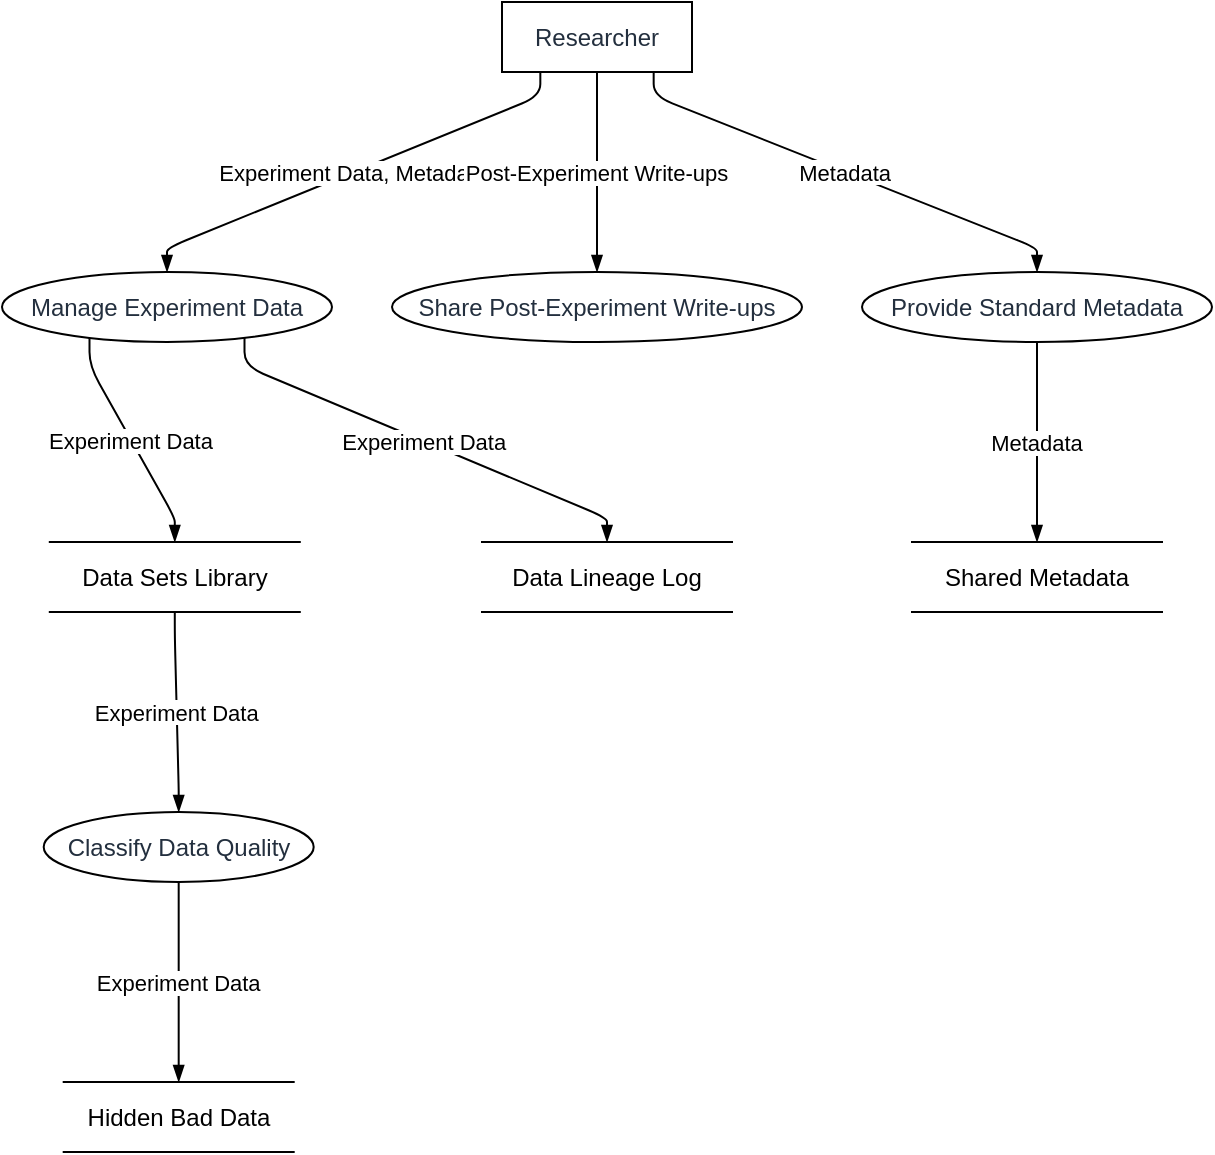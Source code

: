 <mxfile version="23.0.2" type="device">
  <diagram name="Page-1" id="YisX6Mausmjz8xfyg9W5">
    <mxGraphModel dx="794" dy="511" grid="1" gridSize="10" guides="1" tooltips="1" connect="1" arrows="1" fold="1" page="1" pageScale="1" pageWidth="827" pageHeight="1169" math="0" shadow="0">
      <root>
        <mxCell id="0" />
        <mxCell id="1" parent="0" />
        <UserObject label="Researcher" type="externalEntity" source="" flow="" placeholders="1" id="AyUFAJcLyHSMCoa9_1xC-1">
          <mxCell style="shape=rectangle;whiteSpace=wrap;html=1;fillColor=#ffffff;strokeColor=#000000;align=center;verticalAlign=middle;fontColor=#232F3E;" vertex="1" parent="1">
            <mxGeometry x="250" width="95" height="35" as="geometry" />
          </mxCell>
        </UserObject>
        <UserObject label="Manage Experiment Data" type="process" source="1" flow="Experiment Data, Metadata" placeholders="1" id="AyUFAJcLyHSMCoa9_1xC-2">
          <mxCell style="shape=ellipse;perimeter=ellipsePerimeter;whiteSpace=wrap;html=1;fillColor=#ffffff;strokeColor=#000000;align=center;verticalAlign=middle;fontColor=#232F3E;" vertex="1" parent="1">
            <mxGeometry y="135" width="165" height="35" as="geometry" />
          </mxCell>
        </UserObject>
        <UserObject label="Data Sets Library" type="dataStore" source="2" flow="Experiment Data" placeholders="1" id="AyUFAJcLyHSMCoa9_1xC-3">
          <mxCell style="html=1;dashed=0;whiteSpace=wrap;shape=partialRectangle;right=0;left=0;" vertex="1" parent="1">
            <mxGeometry x="23.895" y="270" width="125" height="35" as="geometry" />
          </mxCell>
        </UserObject>
        <UserObject label="Share Post-Experiment Write-ups" type="process" source="1" flow="Post-Experiment Write-ups" placeholders="1" id="AyUFAJcLyHSMCoa9_1xC-4">
          <mxCell style="shape=ellipse;perimeter=ellipsePerimeter;whiteSpace=wrap;html=1;fillColor=#ffffff;strokeColor=#000000;align=center;verticalAlign=middle;fontColor=#232F3E;" vertex="1" parent="1">
            <mxGeometry x="195" y="135" width="205" height="35" as="geometry" />
          </mxCell>
        </UserObject>
        <UserObject label="Data Lineage Log" type="dataStore" source="2" flow="Experiment Data" placeholders="1" id="AyUFAJcLyHSMCoa9_1xC-5">
          <mxCell style="html=1;dashed=0;whiteSpace=wrap;shape=partialRectangle;right=0;left=0;" vertex="1" parent="1">
            <mxGeometry x="240" y="270" width="125" height="35" as="geometry" />
          </mxCell>
        </UserObject>
        <UserObject label="Classify Data Quality" type="process" source="3" flow="Experiment Data" placeholders="1" id="AyUFAJcLyHSMCoa9_1xC-6">
          <mxCell style="shape=ellipse;perimeter=ellipsePerimeter;whiteSpace=wrap;html=1;fillColor=#ffffff;strokeColor=#000000;align=center;verticalAlign=middle;fontColor=#232F3E;" vertex="1" parent="1">
            <mxGeometry x="20.843" y="405" width="135" height="35" as="geometry" />
          </mxCell>
        </UserObject>
        <UserObject label="Hidden Bad Data" type="dataStore" source="6" flow="Experiment Data" placeholders="1" id="AyUFAJcLyHSMCoa9_1xC-7">
          <mxCell style="html=1;dashed=0;whiteSpace=wrap;shape=partialRectangle;right=0;left=0;" vertex="1" parent="1">
            <mxGeometry x="30.843" y="540" width="115" height="35" as="geometry" />
          </mxCell>
        </UserObject>
        <UserObject label="Provide Standard Metadata" type="process" source="1" flow="Metadata" placeholders="1" id="AyUFAJcLyHSMCoa9_1xC-8">
          <mxCell style="shape=ellipse;perimeter=ellipsePerimeter;whiteSpace=wrap;html=1;fillColor=#ffffff;strokeColor=#000000;align=center;verticalAlign=middle;fontColor=#232F3E;" vertex="1" parent="1">
            <mxGeometry x="430" y="135" width="175" height="35" as="geometry" />
          </mxCell>
        </UserObject>
        <UserObject label="Shared Metadata" type="dataStore" source="8" flow="Metadata" placeholders="1" id="AyUFAJcLyHSMCoa9_1xC-9">
          <mxCell style="html=1;dashed=0;whiteSpace=wrap;shape=partialRectangle;right=0;left=0;" vertex="1" parent="1">
            <mxGeometry x="455" y="270" width="125" height="35" as="geometry" />
          </mxCell>
        </UserObject>
        <mxCell id="AyUFAJcLyHSMCoa9_1xC-10" value="Experiment Data, Metadata" style="endArrow=blockThin;endFill=1;fontSize=11;orthogonal=1;noEdgeStyle=1;" edge="1" parent="1" source="AyUFAJcLyHSMCoa9_1xC-1" target="AyUFAJcLyHSMCoa9_1xC-2">
          <mxGeometry relative="1" as="geometry">
            <Array as="points">
              <mxPoint x="269.167" y="47" />
              <mxPoint x="82.5" y="123" />
            </Array>
          </mxGeometry>
        </mxCell>
        <mxCell id="AyUFAJcLyHSMCoa9_1xC-11" value="Experiment Data" style="endArrow=blockThin;endFill=1;fontSize=11;orthogonal=1;noEdgeStyle=1;" edge="1" parent="1" source="AyUFAJcLyHSMCoa9_1xC-2" target="AyUFAJcLyHSMCoa9_1xC-3">
          <mxGeometry relative="1" as="geometry">
            <Array as="points">
              <mxPoint x="43.75" y="182" />
              <mxPoint x="86.395" y="258" />
            </Array>
          </mxGeometry>
        </mxCell>
        <mxCell id="AyUFAJcLyHSMCoa9_1xC-12" value="Post-Experiment Write-ups" style="endArrow=blockThin;endFill=1;fontSize=11;orthogonal=1;noEdgeStyle=1;" edge="1" parent="1" source="AyUFAJcLyHSMCoa9_1xC-1" target="AyUFAJcLyHSMCoa9_1xC-4">
          <mxGeometry relative="1" as="geometry">
            <Array as="points">
              <mxPoint x="297.5" y="49" />
              <mxPoint x="297.5" y="123" />
            </Array>
          </mxGeometry>
        </mxCell>
        <mxCell id="AyUFAJcLyHSMCoa9_1xC-13" value="Experiment Data" style="endArrow=blockThin;endFill=1;fontSize=11;orthogonal=1;noEdgeStyle=1;" edge="1" parent="1" source="AyUFAJcLyHSMCoa9_1xC-2" target="AyUFAJcLyHSMCoa9_1xC-5">
          <mxGeometry relative="1" as="geometry">
            <Array as="points">
              <mxPoint x="121.25" y="182" />
              <mxPoint x="302.5" y="258" />
            </Array>
          </mxGeometry>
        </mxCell>
        <mxCell id="AyUFAJcLyHSMCoa9_1xC-14" value="Experiment Data" style="endArrow=blockThin;endFill=1;fontSize=11;orthogonal=1;noEdgeStyle=1;" edge="1" parent="1" source="AyUFAJcLyHSMCoa9_1xC-3" target="AyUFAJcLyHSMCoa9_1xC-6">
          <mxGeometry relative="1" as="geometry">
            <Array as="points">
              <mxPoint x="86.395" y="317" />
              <mxPoint x="88.343" y="393" />
            </Array>
          </mxGeometry>
        </mxCell>
        <mxCell id="AyUFAJcLyHSMCoa9_1xC-15" value="Experiment Data" style="endArrow=blockThin;endFill=1;fontSize=11;orthogonal=1;noEdgeStyle=1;" edge="1" parent="1" source="AyUFAJcLyHSMCoa9_1xC-6" target="AyUFAJcLyHSMCoa9_1xC-7">
          <mxGeometry relative="1" as="geometry">
            <Array as="points">
              <mxPoint x="88.343" y="452" />
              <mxPoint x="88.343" y="528" />
            </Array>
          </mxGeometry>
        </mxCell>
        <mxCell id="AyUFAJcLyHSMCoa9_1xC-16" value="Metadata" style="endArrow=blockThin;endFill=1;fontSize=11;orthogonal=1;noEdgeStyle=1;" edge="1" parent="1" source="AyUFAJcLyHSMCoa9_1xC-1" target="AyUFAJcLyHSMCoa9_1xC-8">
          <mxGeometry relative="1" as="geometry">
            <Array as="points">
              <mxPoint x="325.833" y="47" />
              <mxPoint x="517.5" y="123" />
            </Array>
          </mxGeometry>
        </mxCell>
        <mxCell id="AyUFAJcLyHSMCoa9_1xC-17" value="Metadata" style="endArrow=blockThin;endFill=1;fontSize=11;orthogonal=1;noEdgeStyle=1;" edge="1" parent="1" source="AyUFAJcLyHSMCoa9_1xC-8" target="AyUFAJcLyHSMCoa9_1xC-9">
          <mxGeometry relative="1" as="geometry">
            <Array as="points">
              <mxPoint x="517.5" y="182" />
              <mxPoint x="517.5" y="258" />
            </Array>
          </mxGeometry>
        </mxCell>
      </root>
    </mxGraphModel>
  </diagram>
</mxfile>
